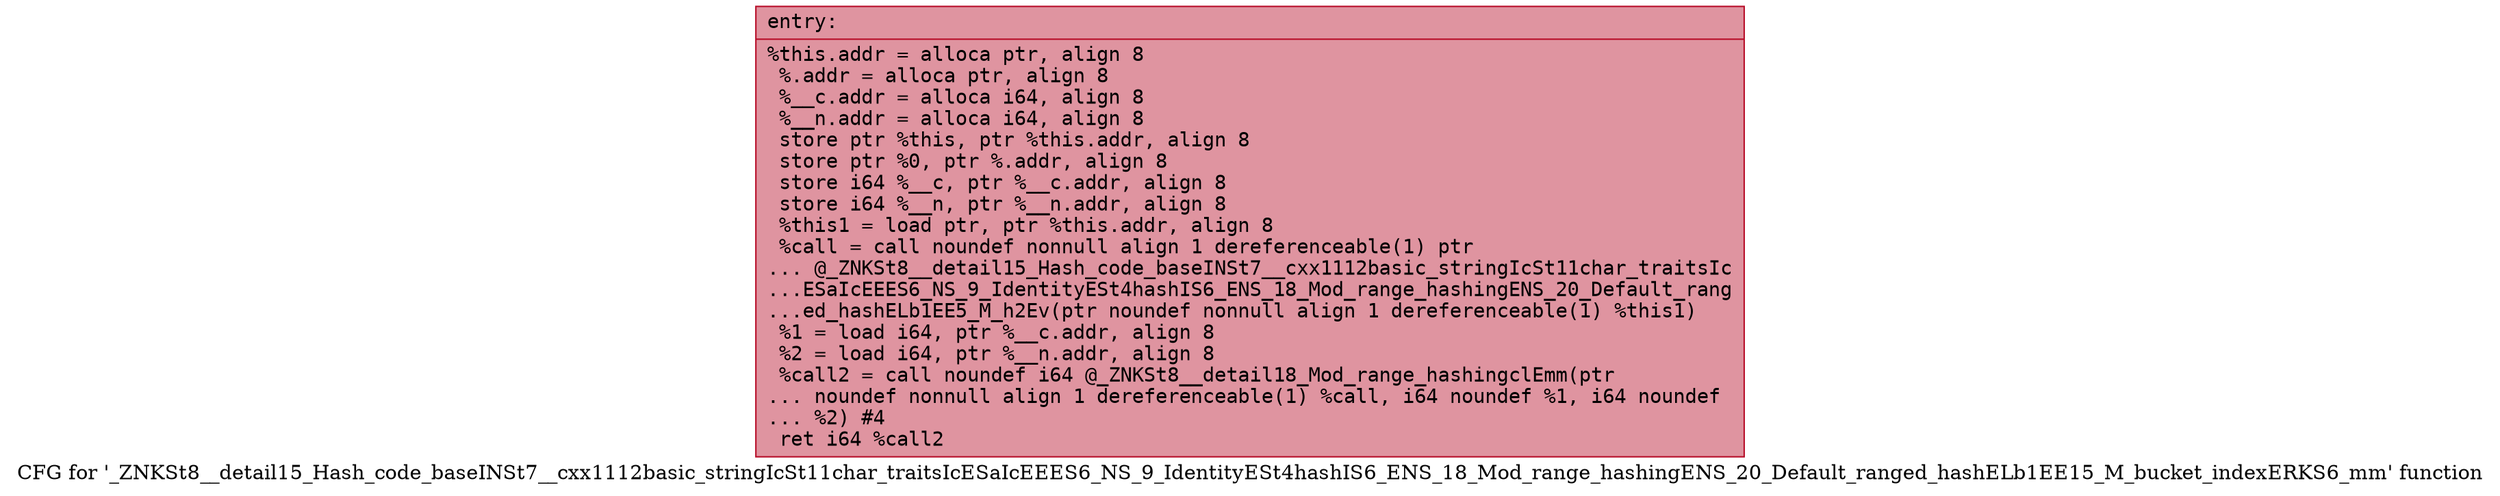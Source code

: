 digraph "CFG for '_ZNKSt8__detail15_Hash_code_baseINSt7__cxx1112basic_stringIcSt11char_traitsIcESaIcEEES6_NS_9_IdentityESt4hashIS6_ENS_18_Mod_range_hashingENS_20_Default_ranged_hashELb1EE15_M_bucket_indexERKS6_mm' function" {
	label="CFG for '_ZNKSt8__detail15_Hash_code_baseINSt7__cxx1112basic_stringIcSt11char_traitsIcESaIcEEES6_NS_9_IdentityESt4hashIS6_ENS_18_Mod_range_hashingENS_20_Default_ranged_hashELb1EE15_M_bucket_indexERKS6_mm' function";

	Node0x55c7e09dbc80 [shape=record,color="#b70d28ff", style=filled, fillcolor="#b70d2870" fontname="Courier",label="{entry:\l|  %this.addr = alloca ptr, align 8\l  %.addr = alloca ptr, align 8\l  %__c.addr = alloca i64, align 8\l  %__n.addr = alloca i64, align 8\l  store ptr %this, ptr %this.addr, align 8\l  store ptr %0, ptr %.addr, align 8\l  store i64 %__c, ptr %__c.addr, align 8\l  store i64 %__n, ptr %__n.addr, align 8\l  %this1 = load ptr, ptr %this.addr, align 8\l  %call = call noundef nonnull align 1 dereferenceable(1) ptr\l... @_ZNKSt8__detail15_Hash_code_baseINSt7__cxx1112basic_stringIcSt11char_traitsIc\l...ESaIcEEES6_NS_9_IdentityESt4hashIS6_ENS_18_Mod_range_hashingENS_20_Default_rang\l...ed_hashELb1EE5_M_h2Ev(ptr noundef nonnull align 1 dereferenceable(1) %this1)\l  %1 = load i64, ptr %__c.addr, align 8\l  %2 = load i64, ptr %__n.addr, align 8\l  %call2 = call noundef i64 @_ZNKSt8__detail18_Mod_range_hashingclEmm(ptr\l... noundef nonnull align 1 dereferenceable(1) %call, i64 noundef %1, i64 noundef\l... %2) #4\l  ret i64 %call2\l}"];
}
